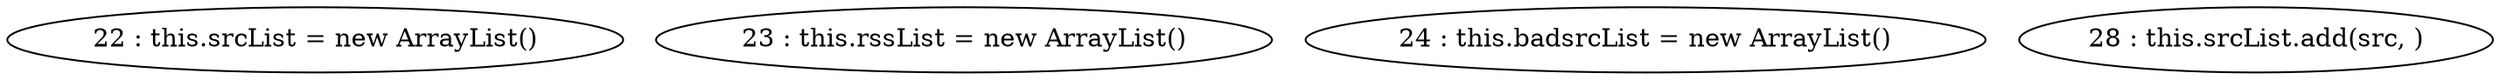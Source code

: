digraph G {
"22 : this.srcList = new ArrayList()"
"23 : this.rssList = new ArrayList()"
"24 : this.badsrcList = new ArrayList()"
"28 : this.srcList.add(src, )"
}